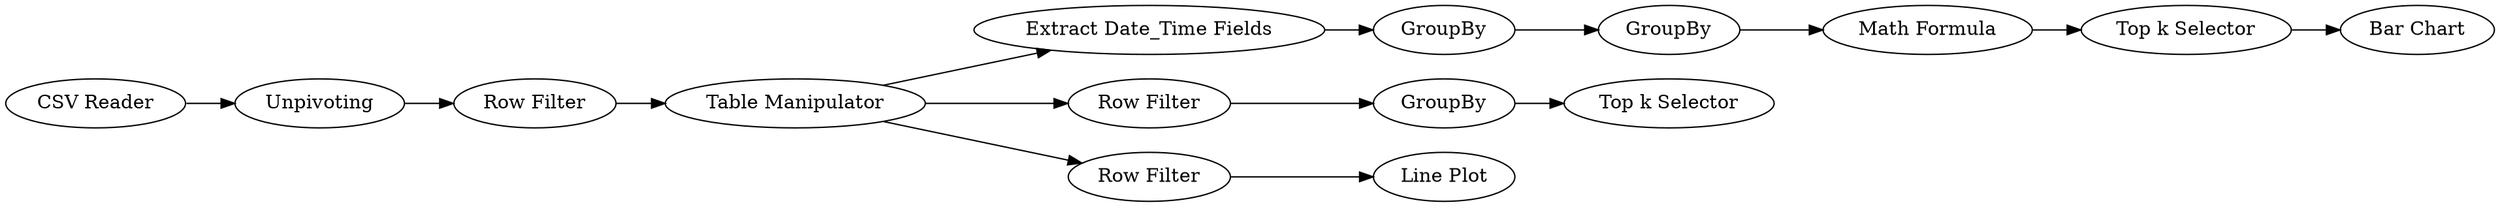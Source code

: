 digraph {
	33 [label="CSV Reader"]
	34 [label=Unpivoting]
	35 [label="Row Filter"]
	38 [label="Table Manipulator"]
	39 [label="Extract Date_Time Fields"]
	40 [label=GroupBy]
	42 [label=GroupBy]
	43 [label="Math Formula"]
	44 [label="Top k Selector"]
	47 [label="Bar Chart"]
	49 [label="Row Filter"]
	50 [label=GroupBy]
	51 [label="Top k Selector"]
	52 [label="Row Filter"]
	53 [label="Line Plot"]
	33 -> 34
	34 -> 35
	35 -> 38
	38 -> 39
	38 -> 49
	38 -> 52
	39 -> 40
	40 -> 42
	42 -> 43
	43 -> 44
	44 -> 47
	49 -> 50
	50 -> 51
	52 -> 53
	rankdir=LR
}

